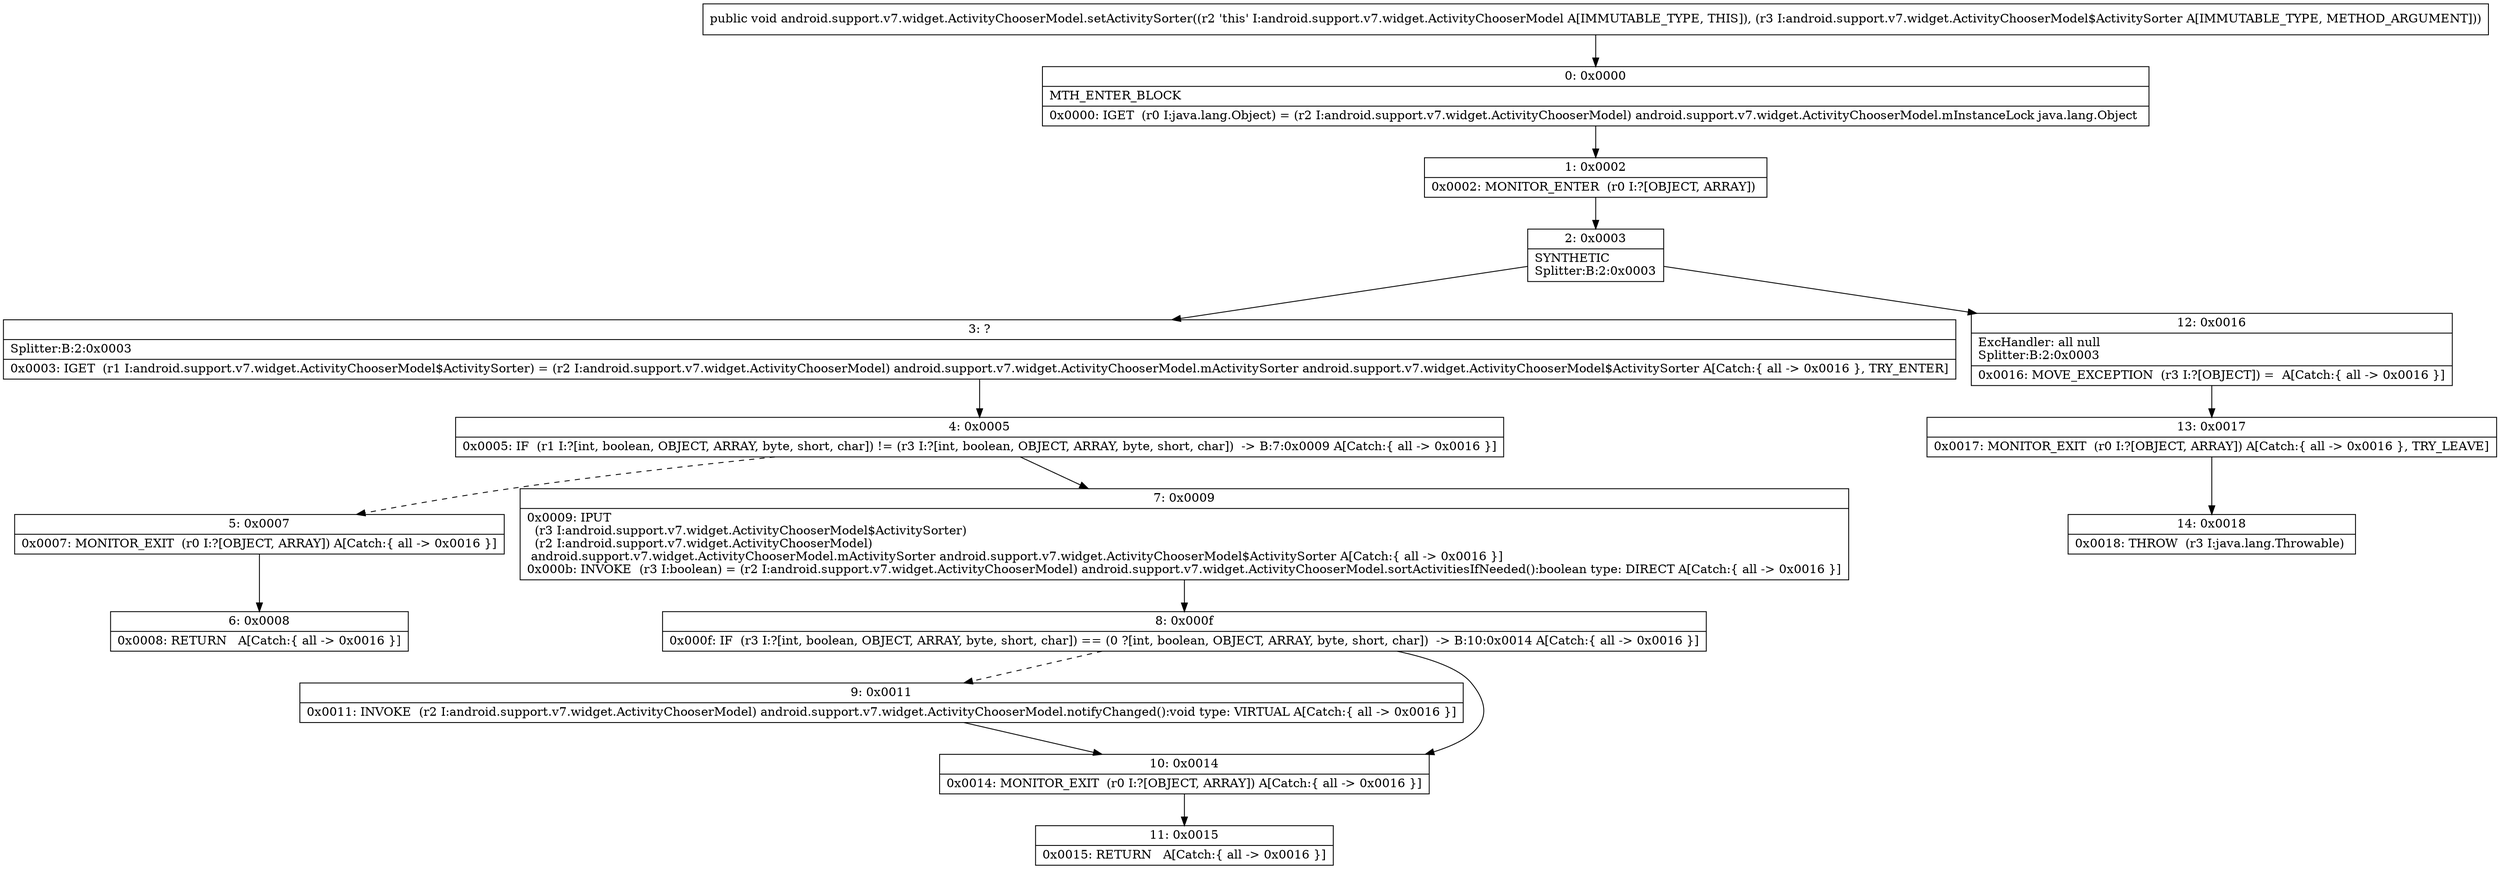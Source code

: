 digraph "CFG forandroid.support.v7.widget.ActivityChooserModel.setActivitySorter(Landroid\/support\/v7\/widget\/ActivityChooserModel$ActivitySorter;)V" {
Node_0 [shape=record,label="{0\:\ 0x0000|MTH_ENTER_BLOCK\l|0x0000: IGET  (r0 I:java.lang.Object) = (r2 I:android.support.v7.widget.ActivityChooserModel) android.support.v7.widget.ActivityChooserModel.mInstanceLock java.lang.Object \l}"];
Node_1 [shape=record,label="{1\:\ 0x0002|0x0002: MONITOR_ENTER  (r0 I:?[OBJECT, ARRAY]) \l}"];
Node_2 [shape=record,label="{2\:\ 0x0003|SYNTHETIC\lSplitter:B:2:0x0003\l}"];
Node_3 [shape=record,label="{3\:\ ?|Splitter:B:2:0x0003\l|0x0003: IGET  (r1 I:android.support.v7.widget.ActivityChooserModel$ActivitySorter) = (r2 I:android.support.v7.widget.ActivityChooserModel) android.support.v7.widget.ActivityChooserModel.mActivitySorter android.support.v7.widget.ActivityChooserModel$ActivitySorter A[Catch:\{ all \-\> 0x0016 \}, TRY_ENTER]\l}"];
Node_4 [shape=record,label="{4\:\ 0x0005|0x0005: IF  (r1 I:?[int, boolean, OBJECT, ARRAY, byte, short, char]) != (r3 I:?[int, boolean, OBJECT, ARRAY, byte, short, char])  \-\> B:7:0x0009 A[Catch:\{ all \-\> 0x0016 \}]\l}"];
Node_5 [shape=record,label="{5\:\ 0x0007|0x0007: MONITOR_EXIT  (r0 I:?[OBJECT, ARRAY]) A[Catch:\{ all \-\> 0x0016 \}]\l}"];
Node_6 [shape=record,label="{6\:\ 0x0008|0x0008: RETURN   A[Catch:\{ all \-\> 0x0016 \}]\l}"];
Node_7 [shape=record,label="{7\:\ 0x0009|0x0009: IPUT  \l  (r3 I:android.support.v7.widget.ActivityChooserModel$ActivitySorter)\l  (r2 I:android.support.v7.widget.ActivityChooserModel)\l android.support.v7.widget.ActivityChooserModel.mActivitySorter android.support.v7.widget.ActivityChooserModel$ActivitySorter A[Catch:\{ all \-\> 0x0016 \}]\l0x000b: INVOKE  (r3 I:boolean) = (r2 I:android.support.v7.widget.ActivityChooserModel) android.support.v7.widget.ActivityChooserModel.sortActivitiesIfNeeded():boolean type: DIRECT A[Catch:\{ all \-\> 0x0016 \}]\l}"];
Node_8 [shape=record,label="{8\:\ 0x000f|0x000f: IF  (r3 I:?[int, boolean, OBJECT, ARRAY, byte, short, char]) == (0 ?[int, boolean, OBJECT, ARRAY, byte, short, char])  \-\> B:10:0x0014 A[Catch:\{ all \-\> 0x0016 \}]\l}"];
Node_9 [shape=record,label="{9\:\ 0x0011|0x0011: INVOKE  (r2 I:android.support.v7.widget.ActivityChooserModel) android.support.v7.widget.ActivityChooserModel.notifyChanged():void type: VIRTUAL A[Catch:\{ all \-\> 0x0016 \}]\l}"];
Node_10 [shape=record,label="{10\:\ 0x0014|0x0014: MONITOR_EXIT  (r0 I:?[OBJECT, ARRAY]) A[Catch:\{ all \-\> 0x0016 \}]\l}"];
Node_11 [shape=record,label="{11\:\ 0x0015|0x0015: RETURN   A[Catch:\{ all \-\> 0x0016 \}]\l}"];
Node_12 [shape=record,label="{12\:\ 0x0016|ExcHandler: all null\lSplitter:B:2:0x0003\l|0x0016: MOVE_EXCEPTION  (r3 I:?[OBJECT]) =  A[Catch:\{ all \-\> 0x0016 \}]\l}"];
Node_13 [shape=record,label="{13\:\ 0x0017|0x0017: MONITOR_EXIT  (r0 I:?[OBJECT, ARRAY]) A[Catch:\{ all \-\> 0x0016 \}, TRY_LEAVE]\l}"];
Node_14 [shape=record,label="{14\:\ 0x0018|0x0018: THROW  (r3 I:java.lang.Throwable) \l}"];
MethodNode[shape=record,label="{public void android.support.v7.widget.ActivityChooserModel.setActivitySorter((r2 'this' I:android.support.v7.widget.ActivityChooserModel A[IMMUTABLE_TYPE, THIS]), (r3 I:android.support.v7.widget.ActivityChooserModel$ActivitySorter A[IMMUTABLE_TYPE, METHOD_ARGUMENT])) }"];
MethodNode -> Node_0;
Node_0 -> Node_1;
Node_1 -> Node_2;
Node_2 -> Node_3;
Node_2 -> Node_12;
Node_3 -> Node_4;
Node_4 -> Node_5[style=dashed];
Node_4 -> Node_7;
Node_5 -> Node_6;
Node_7 -> Node_8;
Node_8 -> Node_9[style=dashed];
Node_8 -> Node_10;
Node_9 -> Node_10;
Node_10 -> Node_11;
Node_12 -> Node_13;
Node_13 -> Node_14;
}

